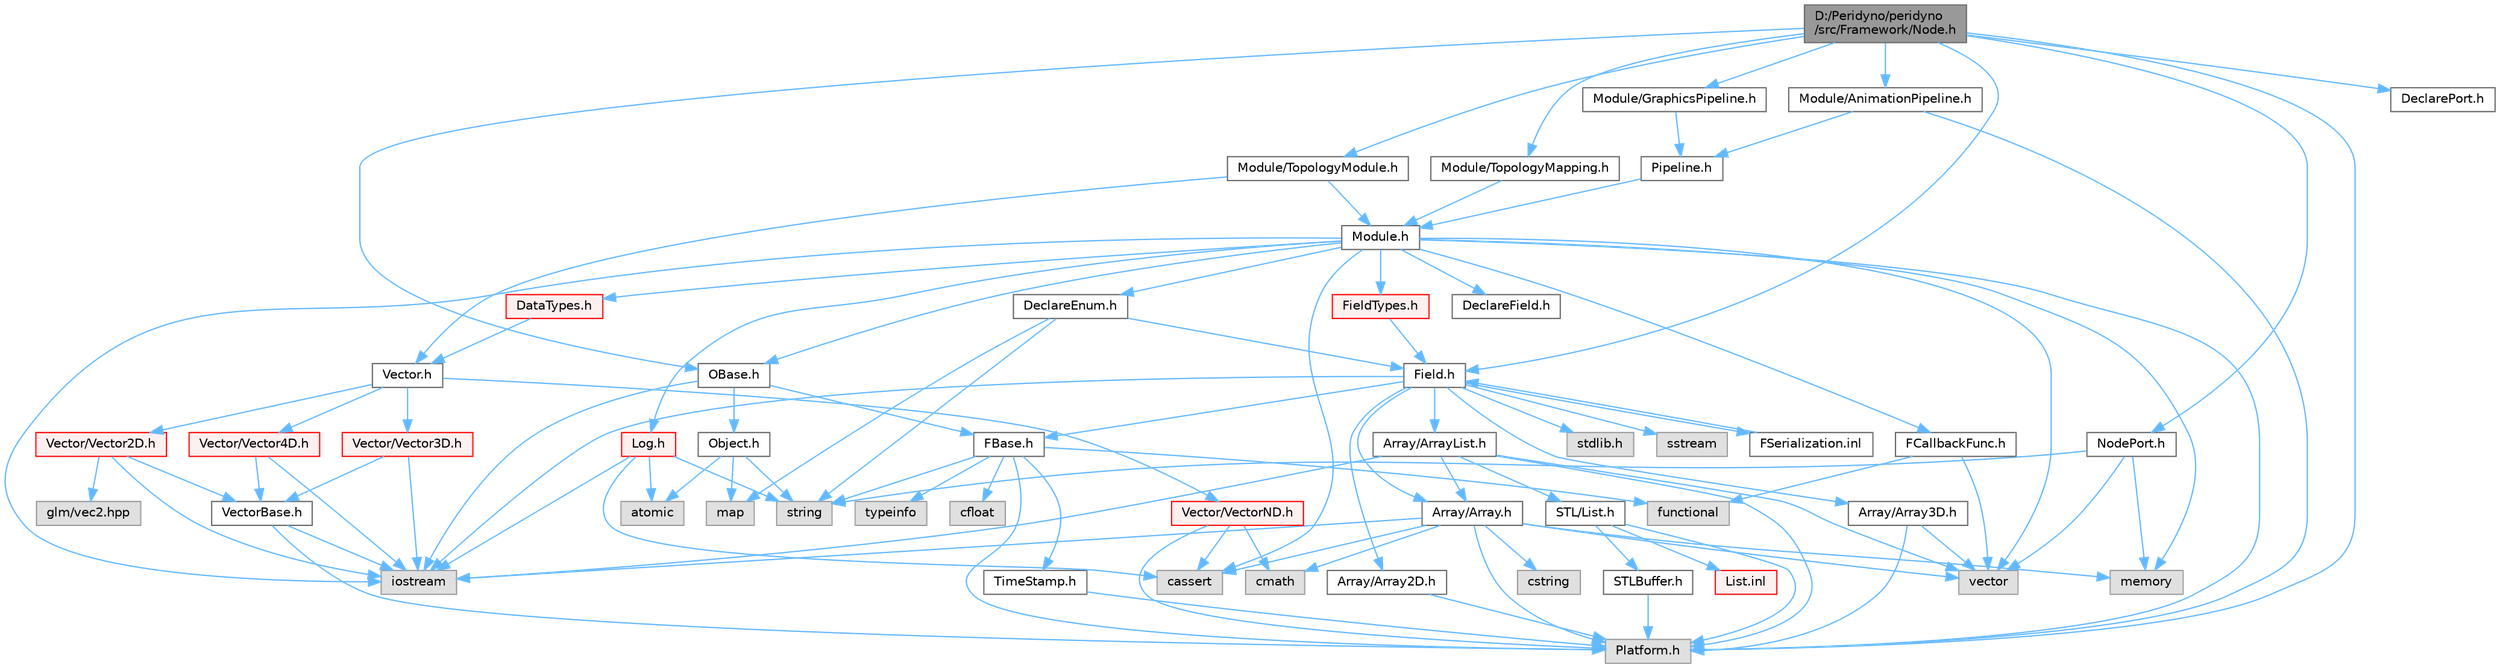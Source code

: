 digraph "D:/Peridyno/peridyno/src/Framework/Node.h"
{
 // LATEX_PDF_SIZE
  bgcolor="transparent";
  edge [fontname=Helvetica,fontsize=10,labelfontname=Helvetica,labelfontsize=10];
  node [fontname=Helvetica,fontsize=10,shape=box,height=0.2,width=0.4];
  Node1 [id="Node000001",label="D:/Peridyno/peridyno\l/src/Framework/Node.h",height=0.2,width=0.4,color="gray40", fillcolor="grey60", style="filled", fontcolor="black",tooltip=" "];
  Node1 -> Node2 [id="edge1_Node000001_Node000002",color="steelblue1",style="solid",tooltip=" "];
  Node2 [id="Node000002",label="OBase.h",height=0.2,width=0.4,color="grey40", fillcolor="white", style="filled",URL="$_o_base_8h.html",tooltip=" "];
  Node2 -> Node3 [id="edge2_Node000002_Node000003",color="steelblue1",style="solid",tooltip=" "];
  Node3 [id="Node000003",label="iostream",height=0.2,width=0.4,color="grey60", fillcolor="#E0E0E0", style="filled",tooltip=" "];
  Node2 -> Node4 [id="edge3_Node000002_Node000004",color="steelblue1",style="solid",tooltip=" "];
  Node4 [id="Node000004",label="FBase.h",height=0.2,width=0.4,color="grey40", fillcolor="white", style="filled",URL="$_f_base_8h.html",tooltip=" "];
  Node4 -> Node5 [id="edge4_Node000004_Node000005",color="steelblue1",style="solid",tooltip=" "];
  Node5 [id="Node000005",label="Platform.h",height=0.2,width=0.4,color="grey60", fillcolor="#E0E0E0", style="filled",tooltip=" "];
  Node4 -> Node6 [id="edge5_Node000004_Node000006",color="steelblue1",style="solid",tooltip=" "];
  Node6 [id="Node000006",label="TimeStamp.h",height=0.2,width=0.4,color="grey40", fillcolor="white", style="filled",URL="$_time_stamp_8h.html",tooltip=" "];
  Node6 -> Node5 [id="edge6_Node000006_Node000005",color="steelblue1",style="solid",tooltip=" "];
  Node4 -> Node7 [id="edge7_Node000004_Node000007",color="steelblue1",style="solid",tooltip=" "];
  Node7 [id="Node000007",label="typeinfo",height=0.2,width=0.4,color="grey60", fillcolor="#E0E0E0", style="filled",tooltip=" "];
  Node4 -> Node8 [id="edge8_Node000004_Node000008",color="steelblue1",style="solid",tooltip=" "];
  Node8 [id="Node000008",label="string",height=0.2,width=0.4,color="grey60", fillcolor="#E0E0E0", style="filled",tooltip=" "];
  Node4 -> Node9 [id="edge9_Node000004_Node000009",color="steelblue1",style="solid",tooltip=" "];
  Node9 [id="Node000009",label="functional",height=0.2,width=0.4,color="grey60", fillcolor="#E0E0E0", style="filled",tooltip=" "];
  Node4 -> Node10 [id="edge10_Node000004_Node000010",color="steelblue1",style="solid",tooltip=" "];
  Node10 [id="Node000010",label="cfloat",height=0.2,width=0.4,color="grey60", fillcolor="#E0E0E0", style="filled",tooltip=" "];
  Node2 -> Node11 [id="edge11_Node000002_Node000011",color="steelblue1",style="solid",tooltip=" "];
  Node11 [id="Node000011",label="Object.h",height=0.2,width=0.4,color="grey40", fillcolor="white", style="filled",URL="$_object_8h.html",tooltip=" "];
  Node11 -> Node8 [id="edge12_Node000011_Node000008",color="steelblue1",style="solid",tooltip=" "];
  Node11 -> Node12 [id="edge13_Node000011_Node000012",color="steelblue1",style="solid",tooltip=" "];
  Node12 [id="Node000012",label="atomic",height=0.2,width=0.4,color="grey60", fillcolor="#E0E0E0", style="filled",tooltip=" "];
  Node11 -> Node13 [id="edge14_Node000011_Node000013",color="steelblue1",style="solid",tooltip=" "];
  Node13 [id="Node000013",label="map",height=0.2,width=0.4,color="grey60", fillcolor="#E0E0E0", style="filled",tooltip=" "];
  Node1 -> Node14 [id="edge15_Node000001_Node000014",color="steelblue1",style="solid",tooltip=" "];
  Node14 [id="Node000014",label="Field.h",height=0.2,width=0.4,color="grey40", fillcolor="white", style="filled",URL="$_field_8h.html",tooltip=" "];
  Node14 -> Node3 [id="edge16_Node000014_Node000003",color="steelblue1",style="solid",tooltip=" "];
  Node14 -> Node15 [id="edge17_Node000014_Node000015",color="steelblue1",style="solid",tooltip=" "];
  Node15 [id="Node000015",label="stdlib.h",height=0.2,width=0.4,color="grey60", fillcolor="#E0E0E0", style="filled",tooltip=" "];
  Node14 -> Node16 [id="edge18_Node000014_Node000016",color="steelblue1",style="solid",tooltip=" "];
  Node16 [id="Node000016",label="sstream",height=0.2,width=0.4,color="grey60", fillcolor="#E0E0E0", style="filled",tooltip=" "];
  Node14 -> Node4 [id="edge19_Node000014_Node000004",color="steelblue1",style="solid",tooltip=" "];
  Node14 -> Node17 [id="edge20_Node000014_Node000017",color="steelblue1",style="solid",tooltip=" "];
  Node17 [id="Node000017",label="Array/Array.h",height=0.2,width=0.4,color="grey40", fillcolor="white", style="filled",URL="$_array_8h.html",tooltip=" "];
  Node17 -> Node5 [id="edge21_Node000017_Node000005",color="steelblue1",style="solid",tooltip=" "];
  Node17 -> Node18 [id="edge22_Node000017_Node000018",color="steelblue1",style="solid",tooltip=" "];
  Node18 [id="Node000018",label="cassert",height=0.2,width=0.4,color="grey60", fillcolor="#E0E0E0", style="filled",tooltip=" "];
  Node17 -> Node19 [id="edge23_Node000017_Node000019",color="steelblue1",style="solid",tooltip=" "];
  Node19 [id="Node000019",label="vector",height=0.2,width=0.4,color="grey60", fillcolor="#E0E0E0", style="filled",tooltip=" "];
  Node17 -> Node3 [id="edge24_Node000017_Node000003",color="steelblue1",style="solid",tooltip=" "];
  Node17 -> Node20 [id="edge25_Node000017_Node000020",color="steelblue1",style="solid",tooltip=" "];
  Node20 [id="Node000020",label="cstring",height=0.2,width=0.4,color="grey60", fillcolor="#E0E0E0", style="filled",tooltip=" "];
  Node17 -> Node21 [id="edge26_Node000017_Node000021",color="steelblue1",style="solid",tooltip=" "];
  Node21 [id="Node000021",label="memory",height=0.2,width=0.4,color="grey60", fillcolor="#E0E0E0", style="filled",tooltip=" "];
  Node17 -> Node22 [id="edge27_Node000017_Node000022",color="steelblue1",style="solid",tooltip=" "];
  Node22 [id="Node000022",label="cmath",height=0.2,width=0.4,color="grey60", fillcolor="#E0E0E0", style="filled",tooltip=" "];
  Node14 -> Node23 [id="edge28_Node000014_Node000023",color="steelblue1",style="solid",tooltip=" "];
  Node23 [id="Node000023",label="Array/Array2D.h",height=0.2,width=0.4,color="grey40", fillcolor="white", style="filled",URL="$_array2_d_8h.html",tooltip=" "];
  Node23 -> Node5 [id="edge29_Node000023_Node000005",color="steelblue1",style="solid",tooltip=" "];
  Node14 -> Node24 [id="edge30_Node000014_Node000024",color="steelblue1",style="solid",tooltip=" "];
  Node24 [id="Node000024",label="Array/Array3D.h",height=0.2,width=0.4,color="grey40", fillcolor="white", style="filled",URL="$_array3_d_8h.html",tooltip=" "];
  Node24 -> Node5 [id="edge31_Node000024_Node000005",color="steelblue1",style="solid",tooltip=" "];
  Node24 -> Node19 [id="edge32_Node000024_Node000019",color="steelblue1",style="solid",tooltip=" "];
  Node14 -> Node25 [id="edge33_Node000014_Node000025",color="steelblue1",style="solid",tooltip=" "];
  Node25 [id="Node000025",label="Array/ArrayList.h",height=0.2,width=0.4,color="grey40", fillcolor="white", style="filled",URL="$_array_list_8h.html",tooltip=" "];
  Node25 -> Node19 [id="edge34_Node000025_Node000019",color="steelblue1",style="solid",tooltip=" "];
  Node25 -> Node3 [id="edge35_Node000025_Node000003",color="steelblue1",style="solid",tooltip=" "];
  Node25 -> Node5 [id="edge36_Node000025_Node000005",color="steelblue1",style="solid",tooltip=" "];
  Node25 -> Node26 [id="edge37_Node000025_Node000026",color="steelblue1",style="solid",tooltip=" "];
  Node26 [id="Node000026",label="STL/List.h",height=0.2,width=0.4,color="grey40", fillcolor="white", style="filled",URL="$_list_8h.html",tooltip=" "];
  Node26 -> Node5 [id="edge38_Node000026_Node000005",color="steelblue1",style="solid",tooltip=" "];
  Node26 -> Node27 [id="edge39_Node000026_Node000027",color="steelblue1",style="solid",tooltip=" "];
  Node27 [id="Node000027",label="STLBuffer.h",height=0.2,width=0.4,color="grey40", fillcolor="white", style="filled",URL="$_s_t_l_buffer_8h.html",tooltip=" "];
  Node27 -> Node5 [id="edge40_Node000027_Node000005",color="steelblue1",style="solid",tooltip=" "];
  Node26 -> Node28 [id="edge41_Node000026_Node000028",color="steelblue1",style="solid",tooltip=" "];
  Node28 [id="Node000028",label="List.inl",height=0.2,width=0.4,color="red", fillcolor="#FFF0F0", style="filled",URL="$_list_8inl.html",tooltip=" "];
  Node25 -> Node17 [id="edge42_Node000025_Node000017",color="steelblue1",style="solid",tooltip=" "];
  Node14 -> Node66 [id="edge43_Node000014_Node000066",color="steelblue1",style="solid",tooltip=" "];
  Node66 [id="Node000066",label="FSerialization.inl",height=0.2,width=0.4,color="grey40", fillcolor="white", style="filled",URL="$_f_serialization_8inl.html",tooltip=" "];
  Node66 -> Node14 [id="edge44_Node000066_Node000014",color="steelblue1",style="solid",tooltip=" "];
  Node1 -> Node5 [id="edge45_Node000001_Node000005",color="steelblue1",style="solid",tooltip=" "];
  Node1 -> Node67 [id="edge46_Node000001_Node000067",color="steelblue1",style="solid",tooltip=" "];
  Node67 [id="Node000067",label="DeclarePort.h",height=0.2,width=0.4,color="grey40", fillcolor="white", style="filled",URL="$_declare_port_8h.html",tooltip=" "];
  Node1 -> Node68 [id="edge47_Node000001_Node000068",color="steelblue1",style="solid",tooltip=" "];
  Node68 [id="Node000068",label="NodePort.h",height=0.2,width=0.4,color="grey40", fillcolor="white", style="filled",URL="$_node_port_8h.html",tooltip=" "];
  Node68 -> Node8 [id="edge48_Node000068_Node000008",color="steelblue1",style="solid",tooltip=" "];
  Node68 -> Node19 [id="edge49_Node000068_Node000019",color="steelblue1",style="solid",tooltip=" "];
  Node68 -> Node21 [id="edge50_Node000068_Node000021",color="steelblue1",style="solid",tooltip=" "];
  Node1 -> Node69 [id="edge51_Node000001_Node000069",color="steelblue1",style="solid",tooltip=" "];
  Node69 [id="Node000069",label="Module/TopologyModule.h",height=0.2,width=0.4,color="grey40", fillcolor="white", style="filled",URL="$_topology_module_8h.html",tooltip=" "];
  Node69 -> Node30 [id="edge52_Node000069_Node000030",color="steelblue1",style="solid",tooltip=" "];
  Node30 [id="Node000030",label="Vector.h",height=0.2,width=0.4,color="grey40", fillcolor="white", style="filled",URL="$_vector_8h.html",tooltip=" "];
  Node30 -> Node31 [id="edge53_Node000030_Node000031",color="steelblue1",style="solid",tooltip=" "];
  Node31 [id="Node000031",label="Vector/Vector2D.h",height=0.2,width=0.4,color="red", fillcolor="#FFF0F0", style="filled",URL="$_vector2_d_8h.html",tooltip=" "];
  Node31 -> Node32 [id="edge54_Node000031_Node000032",color="steelblue1",style="solid",tooltip=" "];
  Node32 [id="Node000032",label="glm/vec2.hpp",height=0.2,width=0.4,color="grey60", fillcolor="#E0E0E0", style="filled",tooltip=" "];
  Node31 -> Node3 [id="edge55_Node000031_Node000003",color="steelblue1",style="solid",tooltip=" "];
  Node31 -> Node33 [id="edge56_Node000031_Node000033",color="steelblue1",style="solid",tooltip=" "];
  Node33 [id="Node000033",label="VectorBase.h",height=0.2,width=0.4,color="grey40", fillcolor="white", style="filled",URL="$_vector_base_8h.html",tooltip=" "];
  Node33 -> Node3 [id="edge57_Node000033_Node000003",color="steelblue1",style="solid",tooltip=" "];
  Node33 -> Node5 [id="edge58_Node000033_Node000005",color="steelblue1",style="solid",tooltip=" "];
  Node30 -> Node37 [id="edge59_Node000030_Node000037",color="steelblue1",style="solid",tooltip=" "];
  Node37 [id="Node000037",label="Vector/Vector3D.h",height=0.2,width=0.4,color="red", fillcolor="#FFF0F0", style="filled",URL="$_vector3_d_8h.html",tooltip=" "];
  Node37 -> Node3 [id="edge60_Node000037_Node000003",color="steelblue1",style="solid",tooltip=" "];
  Node37 -> Node33 [id="edge61_Node000037_Node000033",color="steelblue1",style="solid",tooltip=" "];
  Node30 -> Node40 [id="edge62_Node000030_Node000040",color="steelblue1",style="solid",tooltip=" "];
  Node40 [id="Node000040",label="Vector/Vector4D.h",height=0.2,width=0.4,color="red", fillcolor="#FFF0F0", style="filled",URL="$_vector4_d_8h.html",tooltip=" "];
  Node40 -> Node3 [id="edge63_Node000040_Node000003",color="steelblue1",style="solid",tooltip=" "];
  Node40 -> Node33 [id="edge64_Node000040_Node000033",color="steelblue1",style="solid",tooltip=" "];
  Node30 -> Node43 [id="edge65_Node000030_Node000043",color="steelblue1",style="solid",tooltip=" "];
  Node43 [id="Node000043",label="Vector/VectorND.h",height=0.2,width=0.4,color="red", fillcolor="#FFF0F0", style="filled",URL="$_vector_n_d_8h.html",tooltip=" "];
  Node43 -> Node22 [id="edge66_Node000043_Node000022",color="steelblue1",style="solid",tooltip=" "];
  Node43 -> Node18 [id="edge67_Node000043_Node000018",color="steelblue1",style="solid",tooltip=" "];
  Node43 -> Node5 [id="edge68_Node000043_Node000005",color="steelblue1",style="solid",tooltip=" "];
  Node69 -> Node70 [id="edge69_Node000069_Node000070",color="steelblue1",style="solid",tooltip=" "];
  Node70 [id="Node000070",label="Module.h",height=0.2,width=0.4,color="grey40", fillcolor="white", style="filled",URL="$_module_8h.html",tooltip=" "];
  Node70 -> Node5 [id="edge70_Node000070_Node000005",color="steelblue1",style="solid",tooltip=" "];
  Node70 -> Node21 [id="edge71_Node000070_Node000021",color="steelblue1",style="solid",tooltip=" "];
  Node70 -> Node19 [id="edge72_Node000070_Node000019",color="steelblue1",style="solid",tooltip=" "];
  Node70 -> Node18 [id="edge73_Node000070_Node000018",color="steelblue1",style="solid",tooltip=" "];
  Node70 -> Node3 [id="edge74_Node000070_Node000003",color="steelblue1",style="solid",tooltip=" "];
  Node70 -> Node2 [id="edge75_Node000070_Node000002",color="steelblue1",style="solid",tooltip=" "];
  Node70 -> Node71 [id="edge76_Node000070_Node000071",color="steelblue1",style="solid",tooltip=" "];
  Node71 [id="Node000071",label="Log.h",height=0.2,width=0.4,color="red", fillcolor="#FFF0F0", style="filled",URL="$_log_8h.html",tooltip=" "];
  Node71 -> Node8 [id="edge77_Node000071_Node000008",color="steelblue1",style="solid",tooltip=" "];
  Node71 -> Node3 [id="edge78_Node000071_Node000003",color="steelblue1",style="solid",tooltip=" "];
  Node71 -> Node18 [id="edge79_Node000071_Node000018",color="steelblue1",style="solid",tooltip=" "];
  Node71 -> Node12 [id="edge80_Node000071_Node000012",color="steelblue1",style="solid",tooltip=" "];
  Node70 -> Node80 [id="edge81_Node000070_Node000080",color="steelblue1",style="solid",tooltip=" "];
  Node80 [id="Node000080",label="DataTypes.h",height=0.2,width=0.4,color="red", fillcolor="#FFF0F0", style="filled",URL="$_data_types_8h.html",tooltip=" "];
  Node80 -> Node30 [id="edge82_Node000080_Node000030",color="steelblue1",style="solid",tooltip=" "];
  Node70 -> Node85 [id="edge83_Node000070_Node000085",color="steelblue1",style="solid",tooltip=" "];
  Node85 [id="Node000085",label="DeclareEnum.h",height=0.2,width=0.4,color="grey40", fillcolor="white", style="filled",URL="$_declare_enum_8h.html",tooltip=" "];
  Node85 -> Node13 [id="edge84_Node000085_Node000013",color="steelblue1",style="solid",tooltip=" "];
  Node85 -> Node8 [id="edge85_Node000085_Node000008",color="steelblue1",style="solid",tooltip=" "];
  Node85 -> Node14 [id="edge86_Node000085_Node000014",color="steelblue1",style="solid",tooltip=" "];
  Node70 -> Node86 [id="edge87_Node000070_Node000086",color="steelblue1",style="solid",tooltip=" "];
  Node86 [id="Node000086",label="DeclareField.h",height=0.2,width=0.4,color="grey40", fillcolor="white", style="filled",URL="$_declare_field_8h.html",tooltip=" "];
  Node70 -> Node87 [id="edge88_Node000070_Node000087",color="steelblue1",style="solid",tooltip=" "];
  Node87 [id="Node000087",label="FCallbackFunc.h",height=0.2,width=0.4,color="grey40", fillcolor="white", style="filled",URL="$_f_callback_func_8h.html",tooltip=" "];
  Node87 -> Node19 [id="edge89_Node000087_Node000019",color="steelblue1",style="solid",tooltip=" "];
  Node87 -> Node9 [id="edge90_Node000087_Node000009",color="steelblue1",style="solid",tooltip=" "];
  Node70 -> Node88 [id="edge91_Node000070_Node000088",color="steelblue1",style="solid",tooltip=" "];
  Node88 [id="Node000088",label="FieldTypes.h",height=0.2,width=0.4,color="red", fillcolor="#FFF0F0", style="filled",URL="$_field_types_8h.html",tooltip=" "];
  Node88 -> Node14 [id="edge92_Node000088_Node000014",color="steelblue1",style="solid",tooltip=" "];
  Node1 -> Node90 [id="edge93_Node000001_Node000090",color="steelblue1",style="solid",tooltip=" "];
  Node90 [id="Node000090",label="Module/TopologyMapping.h",height=0.2,width=0.4,color="grey40", fillcolor="white", style="filled",URL="$_topology_mapping_8h.html",tooltip=" "];
  Node90 -> Node70 [id="edge94_Node000090_Node000070",color="steelblue1",style="solid",tooltip=" "];
  Node1 -> Node91 [id="edge95_Node000001_Node000091",color="steelblue1",style="solid",tooltip=" "];
  Node91 [id="Node000091",label="Module/AnimationPipeline.h",height=0.2,width=0.4,color="grey40", fillcolor="white", style="filled",URL="$_animation_pipeline_8h.html",tooltip=" "];
  Node91 -> Node92 [id="edge96_Node000091_Node000092",color="steelblue1",style="solid",tooltip=" "];
  Node92 [id="Node000092",label="Pipeline.h",height=0.2,width=0.4,color="grey40", fillcolor="white", style="filled",URL="$_pipeline_8h.html",tooltip=" "];
  Node92 -> Node70 [id="edge97_Node000092_Node000070",color="steelblue1",style="solid",tooltip=" "];
  Node91 -> Node5 [id="edge98_Node000091_Node000005",color="steelblue1",style="solid",tooltip=" "];
  Node1 -> Node93 [id="edge99_Node000001_Node000093",color="steelblue1",style="solid",tooltip=" "];
  Node93 [id="Node000093",label="Module/GraphicsPipeline.h",height=0.2,width=0.4,color="grey40", fillcolor="white", style="filled",URL="$_graphics_pipeline_8h.html",tooltip=" "];
  Node93 -> Node92 [id="edge100_Node000093_Node000092",color="steelblue1",style="solid",tooltip=" "];
}
